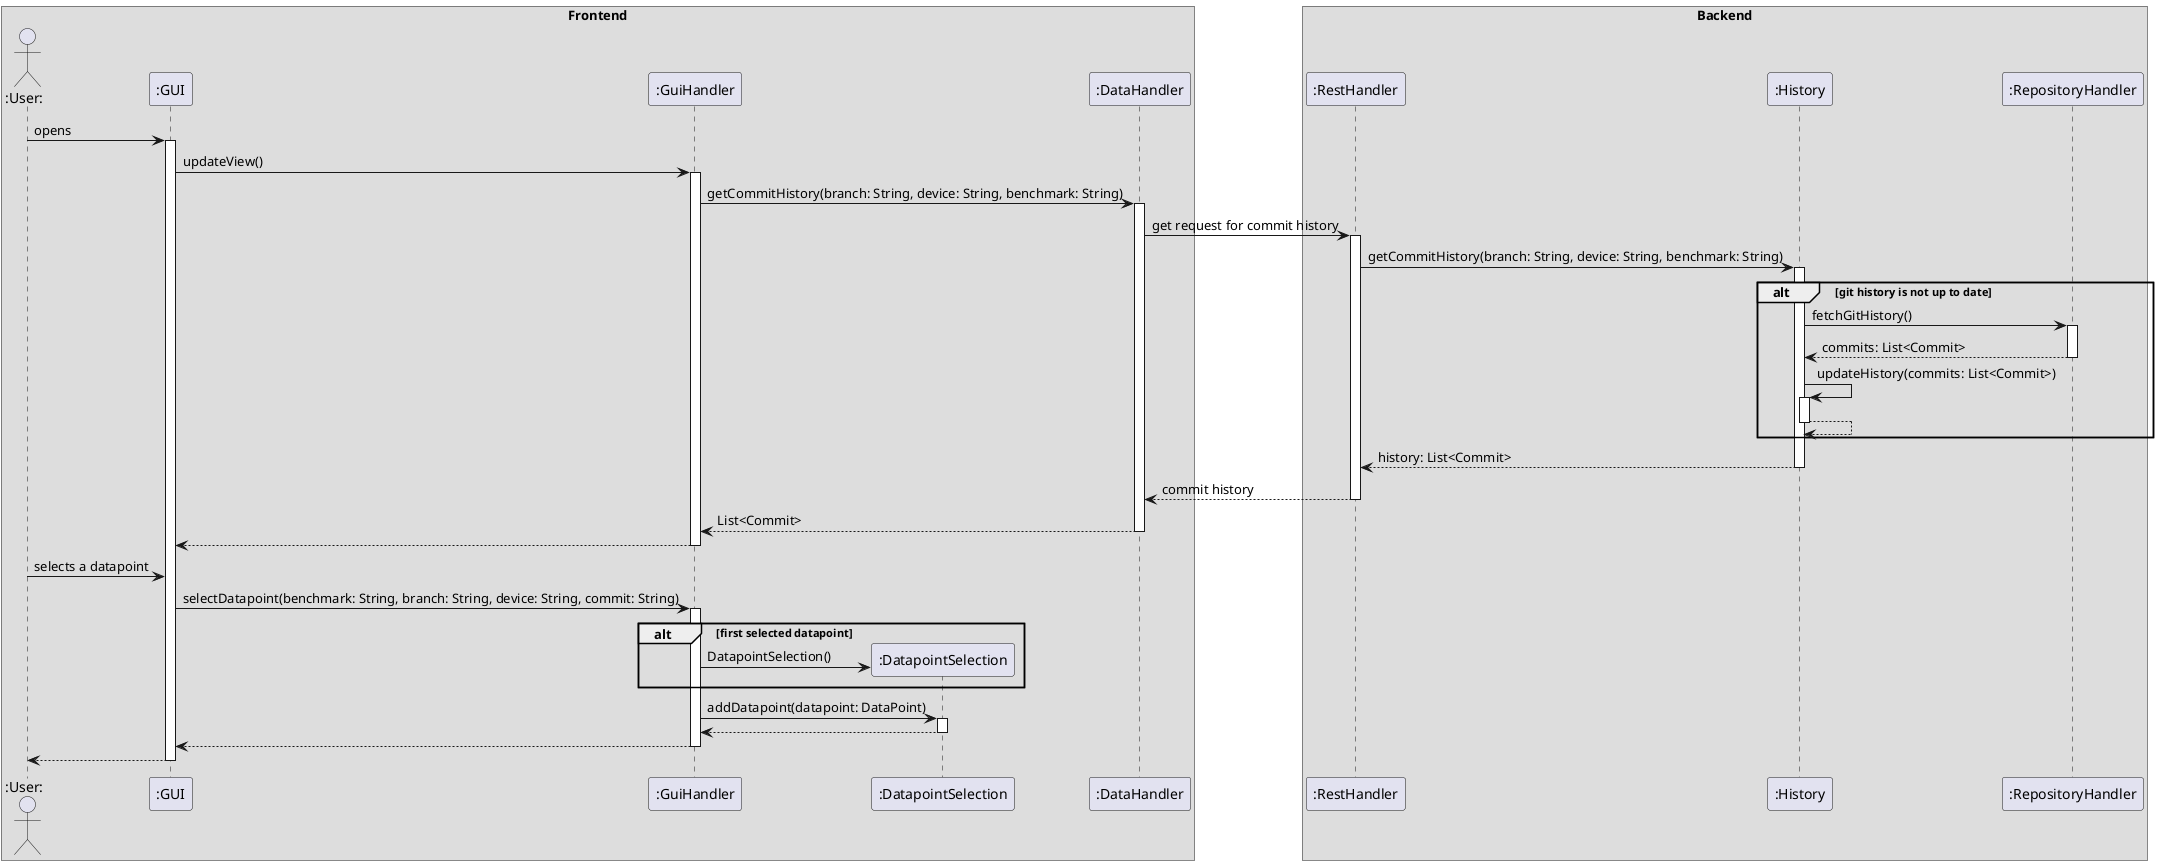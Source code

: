 @startuml FR1

box "Frontend"
actor ":User:" as ted
participant ":GUI" as gui
participant ":GuiHandler" as gh
participant ":DatapointSelection" as selection
participant ":DataHandler" as dh
end box

box "Backend"
participant ":RestHandler" as rh
participant ":History" as ghist
participant ":RepositoryHandler" as reph
end box

ted -> gui ++: opens

gui -> gh ++: updateView()
gh -> dh ++: getCommitHistory(branch: String, device: String, benchmark: String)
dh -> rh ++: get request for commit history
rh -> ghist ++: getCommitHistory(branch: String, device: String, benchmark: String)

alt git history is not up to date
  ghist -> reph ++: fetchGitHistory()
  reph --> ghist --: commits: List<Commit>
  ghist -> ghist ++: updateHistory(commits: List<Commit>)
  ghist --> ghist --
  end

ghist --> rh --: history: List<Commit>
rh --> dh --: commit history
dh --> gh --: List<Commit>
gh --> gui --:



ted -> gui: selects a datapoint
gui -> gh ++: selectDatapoint(benchmark: String, branch: String, device: String, commit: String)

alt first selected datapoint
  create selection
  gh -> selection : DatapointSelection()
  end

gh -> selection ++: addDatapoint(datapoint: DataPoint)
selection --> gh --:
gh --> gui --:
gui --> ted --:

@enduml
